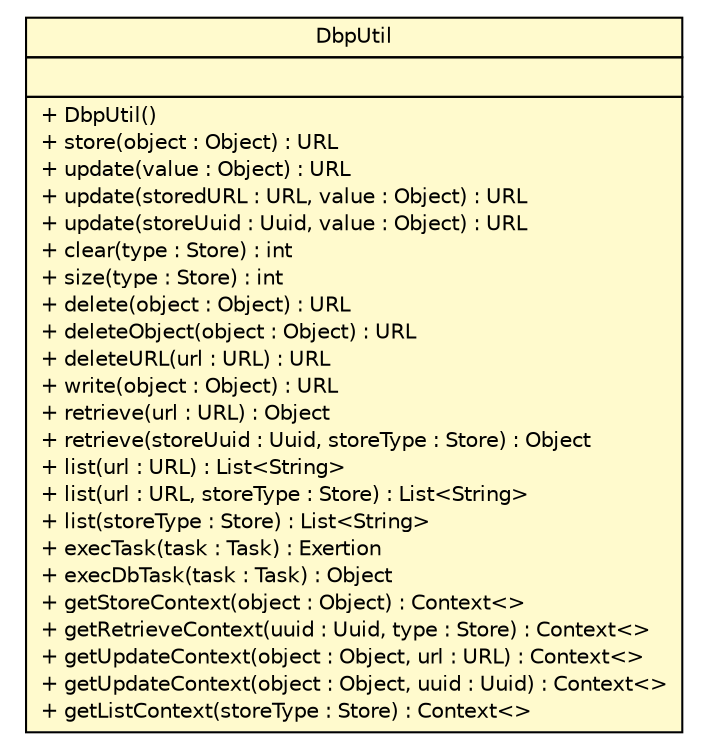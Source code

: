 #!/usr/local/bin/dot
#
# Class diagram 
# Generated by UMLGraph version R5_6 (http://www.umlgraph.org/)
#

digraph G {
	edge [fontname="Helvetica",fontsize=10,labelfontname="Helvetica",labelfontsize=10];
	node [fontname="Helvetica",fontsize=10,shape=plaintext];
	nodesep=0.25;
	ranksep=0.5;
	// sorcer.util.bdb.sdb.DbpUtil
	c119141 [label=<<table title="sorcer.util.bdb.sdb.DbpUtil" border="0" cellborder="1" cellspacing="0" cellpadding="2" port="p" bgcolor="lemonChiffon" href="./DbpUtil.html">
		<tr><td><table border="0" cellspacing="0" cellpadding="1">
<tr><td align="center" balign="center"> DbpUtil </td></tr>
		</table></td></tr>
		<tr><td><table border="0" cellspacing="0" cellpadding="1">
<tr><td align="left" balign="left">  </td></tr>
		</table></td></tr>
		<tr><td><table border="0" cellspacing="0" cellpadding="1">
<tr><td align="left" balign="left"> + DbpUtil() </td></tr>
<tr><td align="left" balign="left"> + store(object : Object) : URL </td></tr>
<tr><td align="left" balign="left"> + update(value : Object) : URL </td></tr>
<tr><td align="left" balign="left"> + update(storedURL : URL, value : Object) : URL </td></tr>
<tr><td align="left" balign="left"> + update(storeUuid : Uuid, value : Object) : URL </td></tr>
<tr><td align="left" balign="left"> + clear(type : Store) : int </td></tr>
<tr><td align="left" balign="left"> + size(type : Store) : int </td></tr>
<tr><td align="left" balign="left"> + delete(object : Object) : URL </td></tr>
<tr><td align="left" balign="left"> + deleteObject(object : Object) : URL </td></tr>
<tr><td align="left" balign="left"> + deleteURL(url : URL) : URL </td></tr>
<tr><td align="left" balign="left"> + write(object : Object) : URL </td></tr>
<tr><td align="left" balign="left"> + retrieve(url : URL) : Object </td></tr>
<tr><td align="left" balign="left"> + retrieve(storeUuid : Uuid, storeType : Store) : Object </td></tr>
<tr><td align="left" balign="left"> + list(url : URL) : List&lt;String&gt; </td></tr>
<tr><td align="left" balign="left"> + list(url : URL, storeType : Store) : List&lt;String&gt; </td></tr>
<tr><td align="left" balign="left"> + list(storeType : Store) : List&lt;String&gt; </td></tr>
<tr><td align="left" balign="left"> + execTask(task : Task) : Exertion </td></tr>
<tr><td align="left" balign="left"> + execDbTask(task : Task) : Object </td></tr>
<tr><td align="left" balign="left"> + getStoreContext(object : Object) : Context&lt;&gt; </td></tr>
<tr><td align="left" balign="left"> + getRetrieveContext(uuid : Uuid, type : Store) : Context&lt;&gt; </td></tr>
<tr><td align="left" balign="left"> + getUpdateContext(object : Object, url : URL) : Context&lt;&gt; </td></tr>
<tr><td align="left" balign="left"> + getUpdateContext(object : Object, uuid : Uuid) : Context&lt;&gt; </td></tr>
<tr><td align="left" balign="left"> + getListContext(storeType : Store) : Context&lt;&gt; </td></tr>
		</table></td></tr>
		</table>>, URL="./DbpUtil.html", fontname="Helvetica", fontcolor="black", fontsize=10.0];
}

